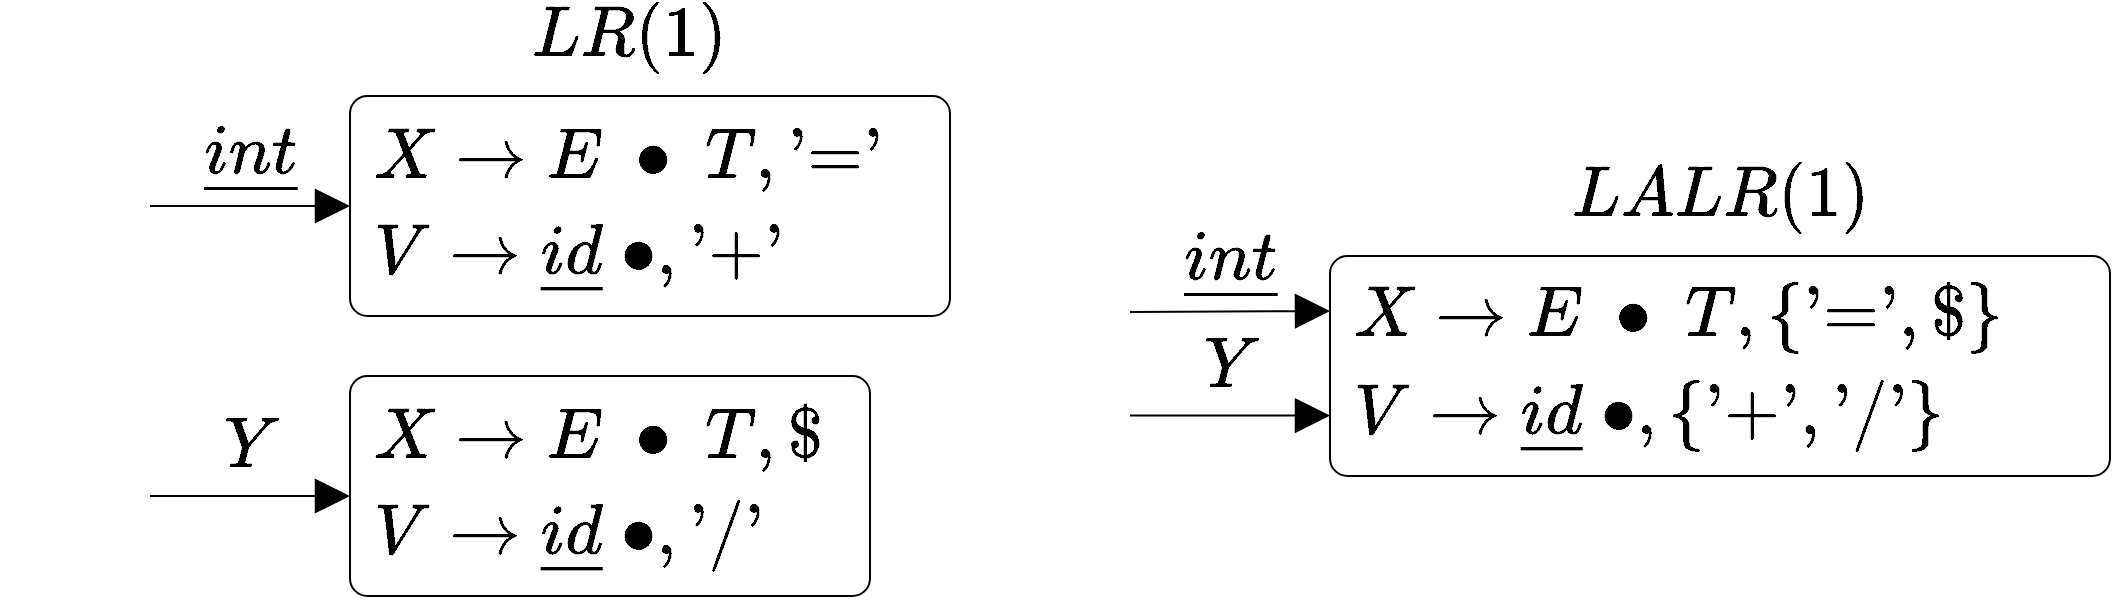 <mxfile version="13.9.9" type="device"><diagram id="E04eLItDBef0-CUuybLs" name="Page-1"><mxGraphModel dx="1236" dy="1893" grid="1" gridSize="10" guides="1" tooltips="1" connect="1" arrows="1" fold="1" page="1" pageScale="1" pageWidth="850" pageHeight="1100" math="1" shadow="0"><root><mxCell id="0"/><mxCell id="1" parent="0"/><mxCell id="lbv0jb1C5q4ztL8Eopz--16" value="" style="rounded=1;whiteSpace=wrap;html=1;fontSize=30;align=left;arcSize=8;fillColor=none;" vertex="1" parent="1"><mxGeometry x="1520" y="280" width="390" height="110" as="geometry"/></mxCell><mxCell id="lbv0jb1C5q4ztL8Eopz--3" value="$$X \to E \ \bullet \ T, \text{'='}$$" style="text;html=1;strokeColor=none;fillColor=none;align=left;verticalAlign=middle;whiteSpace=wrap;rounded=0;fontSize=30;" vertex="1" parent="1"><mxGeometry x="1040" y="210" width="310" height="40" as="geometry"/></mxCell><mxCell id="lbv0jb1C5q4ztL8Eopz--4" value="$$V \to \underline{id} \ \bullet, \text{'+'}$$" style="text;html=1;strokeColor=none;fillColor=none;align=left;verticalAlign=middle;whiteSpace=wrap;rounded=0;fontSize=30;" vertex="1" parent="1"><mxGeometry x="1040" y="260" width="310" height="40" as="geometry"/></mxCell><mxCell id="lbv0jb1C5q4ztL8Eopz--5" value="$$X \to E \ \bullet \ T, \$$$" style="text;html=1;strokeColor=none;fillColor=none;align=left;verticalAlign=middle;whiteSpace=wrap;rounded=0;fontSize=30;" vertex="1" parent="1"><mxGeometry x="1040" y="350" width="310" height="40" as="geometry"/></mxCell><mxCell id="lbv0jb1C5q4ztL8Eopz--6" value="$$V \to \underline{id} \ \bullet, \text{'/'}$$" style="text;html=1;strokeColor=none;fillColor=none;align=left;verticalAlign=middle;whiteSpace=wrap;rounded=0;fontSize=30;" vertex="1" parent="1"><mxGeometry x="1040" y="400" width="310" height="40" as="geometry"/></mxCell><mxCell id="lbv0jb1C5q4ztL8Eopz--7" value="" style="rounded=1;whiteSpace=wrap;html=1;fontSize=30;align=left;arcSize=8;fillColor=none;" vertex="1" parent="1"><mxGeometry x="1030" y="200" width="300" height="110" as="geometry"/></mxCell><mxCell id="lbv0jb1C5q4ztL8Eopz--8" value="" style="rounded=1;whiteSpace=wrap;html=1;fontSize=30;align=left;arcSize=8;fillColor=none;" vertex="1" parent="1"><mxGeometry x="1030" y="340" width="260" height="110" as="geometry"/></mxCell><mxCell id="lbv0jb1C5q4ztL8Eopz--9" value="$$\underline{int}$$" style="endArrow=block;html=1;endFill=1;entryX=0;entryY=0.5;entryDx=0;entryDy=0;endSize=15;fontSize=30;labelBackgroundColor=none;" edge="1" parent="1" target="lbv0jb1C5q4ztL8Eopz--7"><mxGeometry y="25" width="50" height="50" relative="1" as="geometry"><mxPoint x="930" y="255" as="sourcePoint"/><mxPoint x="900" y="240" as="targetPoint"/><mxPoint as="offset"/></mxGeometry></mxCell><mxCell id="lbv0jb1C5q4ztL8Eopz--11" value="$$Y$$" style="endArrow=block;html=1;endFill=1;entryX=0;entryY=0.5;entryDx=0;entryDy=0;endSize=15;fontSize=30;labelBackgroundColor=none;" edge="1" parent="1"><mxGeometry y="25" width="50" height="50" relative="1" as="geometry"><mxPoint x="930.0" y="400" as="sourcePoint"/><mxPoint x="1030.0" y="400" as="targetPoint"/><mxPoint as="offset"/></mxGeometry></mxCell><mxCell id="lbv0jb1C5q4ztL8Eopz--12" value="$$X \to E \ \bullet \ T, \{\text{'='}, \$\}$$" style="text;html=1;strokeColor=none;fillColor=none;align=left;verticalAlign=middle;whiteSpace=wrap;rounded=0;fontSize=30;" vertex="1" parent="1"><mxGeometry x="1530" y="290" width="310" height="40" as="geometry"/></mxCell><mxCell id="lbv0jb1C5q4ztL8Eopz--13" value="$$V \to \underline{id} \ \bullet, \{\text{'+'}, \text{'/'}\}$$" style="text;html=1;strokeColor=none;fillColor=none;align=left;verticalAlign=middle;whiteSpace=wrap;rounded=0;fontSize=30;" vertex="1" parent="1"><mxGeometry x="1530" y="340" width="310" height="40" as="geometry"/></mxCell><mxCell id="lbv0jb1C5q4ztL8Eopz--18" value="$$\underline{int}$$" style="endArrow=block;html=1;endFill=1;entryX=0;entryY=0.25;entryDx=0;entryDy=0;endSize=15;fontSize=30;labelBackgroundColor=none;" edge="1" parent="1" target="lbv0jb1C5q4ztL8Eopz--16"><mxGeometry y="25" width="50" height="50" relative="1" as="geometry"><mxPoint x="1420" y="308" as="sourcePoint"/><mxPoint x="1390" y="320" as="targetPoint"/><mxPoint as="offset"/></mxGeometry></mxCell><mxCell id="lbv0jb1C5q4ztL8Eopz--19" value="$$Y$$" style="endArrow=block;html=1;endFill=1;entryX=0;entryY=0.5;entryDx=0;entryDy=0;endSize=15;fontSize=30;labelBackgroundColor=none;" edge="1" parent="1"><mxGeometry y="25" width="50" height="50" relative="1" as="geometry"><mxPoint x="1420" y="359.8" as="sourcePoint"/><mxPoint x="1520" y="359.8" as="targetPoint"/><mxPoint as="offset"/></mxGeometry></mxCell><mxCell id="lbv0jb1C5q4ztL8Eopz--20" value="$$LR(1)$$" style="text;html=1;strokeColor=none;fillColor=none;align=center;verticalAlign=middle;whiteSpace=wrap;rounded=0;fontSize=30;" vertex="1" parent="1"><mxGeometry x="1150" y="160" width="40" height="20" as="geometry"/></mxCell><mxCell id="lbv0jb1C5q4ztL8Eopz--21" value="$$LALR(1)$$" style="text;html=1;strokeColor=none;fillColor=none;align=center;verticalAlign=middle;whiteSpace=wrap;rounded=0;fontSize=30;" vertex="1" parent="1"><mxGeometry x="1695" y="240" width="40" height="20" as="geometry"/></mxCell></root></mxGraphModel></diagram></mxfile>